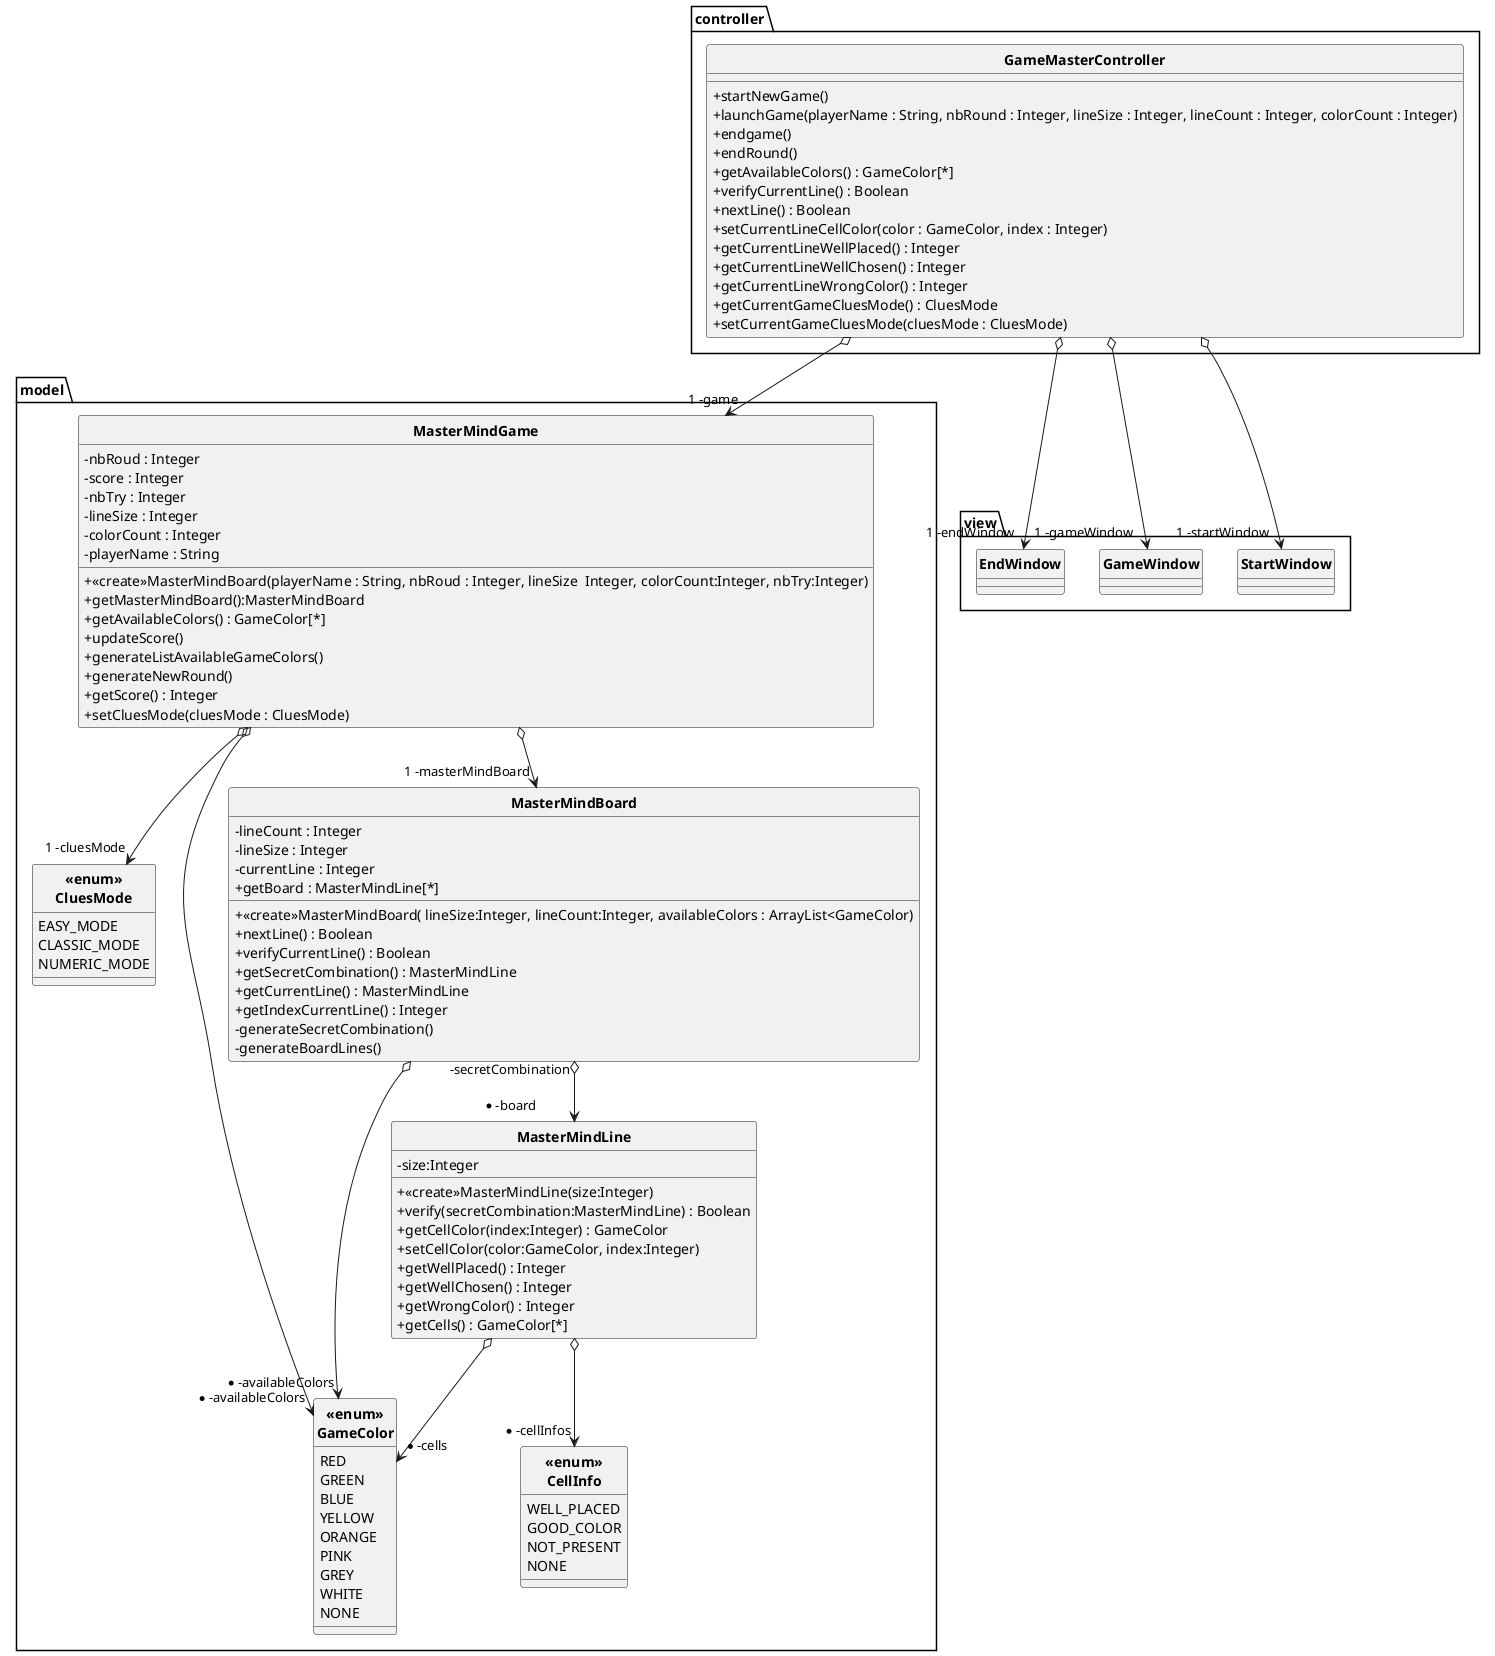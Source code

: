 @startuml
skinparam style strictuml
skinparam classAttributeIconSize 0
skinparam classFontStyle Bold

package model
{
    enum "<<enum>>\nCellInfo" as CellInfo
    {
        WELL_PLACED
        GOOD_COLOR
        NOT_PRESENT
        NONE
    }

    enum "<<enum>>\nCluesMode" as CluesMode
    {
        EASY_MODE
        CLASSIC_MODE
        NUMERIC_MODE
    }

    enum "<<enum>>\nGameColor" as GameColor
    {
        RED
        GREEN
        BLUE
        YELLOW
        ORANGE
        PINK
        GREY
        WHITE
        NONE
    }

    class MasterMindBoard
    {
        -lineCount : Integer
        -lineSize : Integer
        -currentLine : Integer
        +<<create>>MasterMindBoard( lineSize:Integer, lineCount:Integer, availableColors : ArrayList<GameColor)
        +nextLine() : Boolean
        +verifyCurrentLine() : Boolean
        +getSecretCombination() : MasterMindLine
        +getCurrentLine() : MasterMindLine
        +getIndexCurrentLine() : Integer
        +getBoard : MasterMindLine[*]
        -generateSecretCombination()
        -generateBoardLines()
    }


    MasterMindBoard o--> "-secretCombination\n\n* -board" MasterMindLine
    MasterMindBoard o--> "* -availableColors" GameColor

    class MasterMindGame
    {
         -  nbRoud : Integer
         -  score : Integer
         -  nbTry : Integer
         -  lineSize : Integer
         -  colorCount : Integer
         -  playerName : String
         +<<create>>MasterMindBoard(playerName : String, nbRoud : Integer, lineSize  Integer, colorCount:Integer, nbTry:Integer)
         +getMasterMindBoard():MasterMindBoard
         +getAvailableColors() : GameColor[*]
         +updateScore()
         +generateListAvailableGameColors()
         +generateNewRound()
         +getScore() : Integer
         +setCluesMode(cluesMode : CluesMode)
    }

    MasterMindGame o--> "1 -cluesMode"CluesMode
    MasterMindGame o--> "1 -masterMindBoard"MasterMindBoard
    MasterMindGame o--> "* -availableColors"GameColor

    class MasterMindLine
    {
        - size:Integer
        +<<create>>MasterMindLine(size:Integer)
        + verify(secretCombination:MasterMindLine) : Boolean
        + getCellColor(index:Integer) : GameColor
        + setCellColor(color:GameColor, index:Integer)
        + getWellPlaced() : Integer
        + getWellChosen() : Integer
        + getWrongColor() : Integer
        + getCells() : GameColor[*]
    }

    MasterMindLine o--> "* -cells"GameColor
    MasterMindLine o--> "* -cellInfos"CellInfo
}

package view
{
    class StartWindow
    {
    }
    class GameWindow
    {
    }
    class EndWindow
    {
    }
}

package controller
{
    class GameMasterController
    {
        + startNewGame()
        + launchGame(playerName : String, nbRound : Integer, lineSize : Integer, lineCount : Integer, colorCount : Integer)
        + endgame()
        + endRound()
        + getAvailableColors() : GameColor[*]
        + verifyCurrentLine() : Boolean
        + nextLine() : Boolean
        + setCurrentLineCellColor(color : GameColor, index : Integer)
        + getCurrentLineWellPlaced() : Integer
        + getCurrentLineWellChosen() : Integer
        + getCurrentLineWrongColor() : Integer
        + getCurrentGameCluesMode() : CluesMode
        + setCurrentGameCluesMode(cluesMode : CluesMode)
    }

    GameMasterController o--> "1 -startWindow" StartWindow
    GameMasterController o--> "1 -gameWindow" GameWindow
    GameMasterController o--> "1 -endWindow" EndWindow
    GameMasterController o--> "1 -game" MasterMindGame

}
@enduml